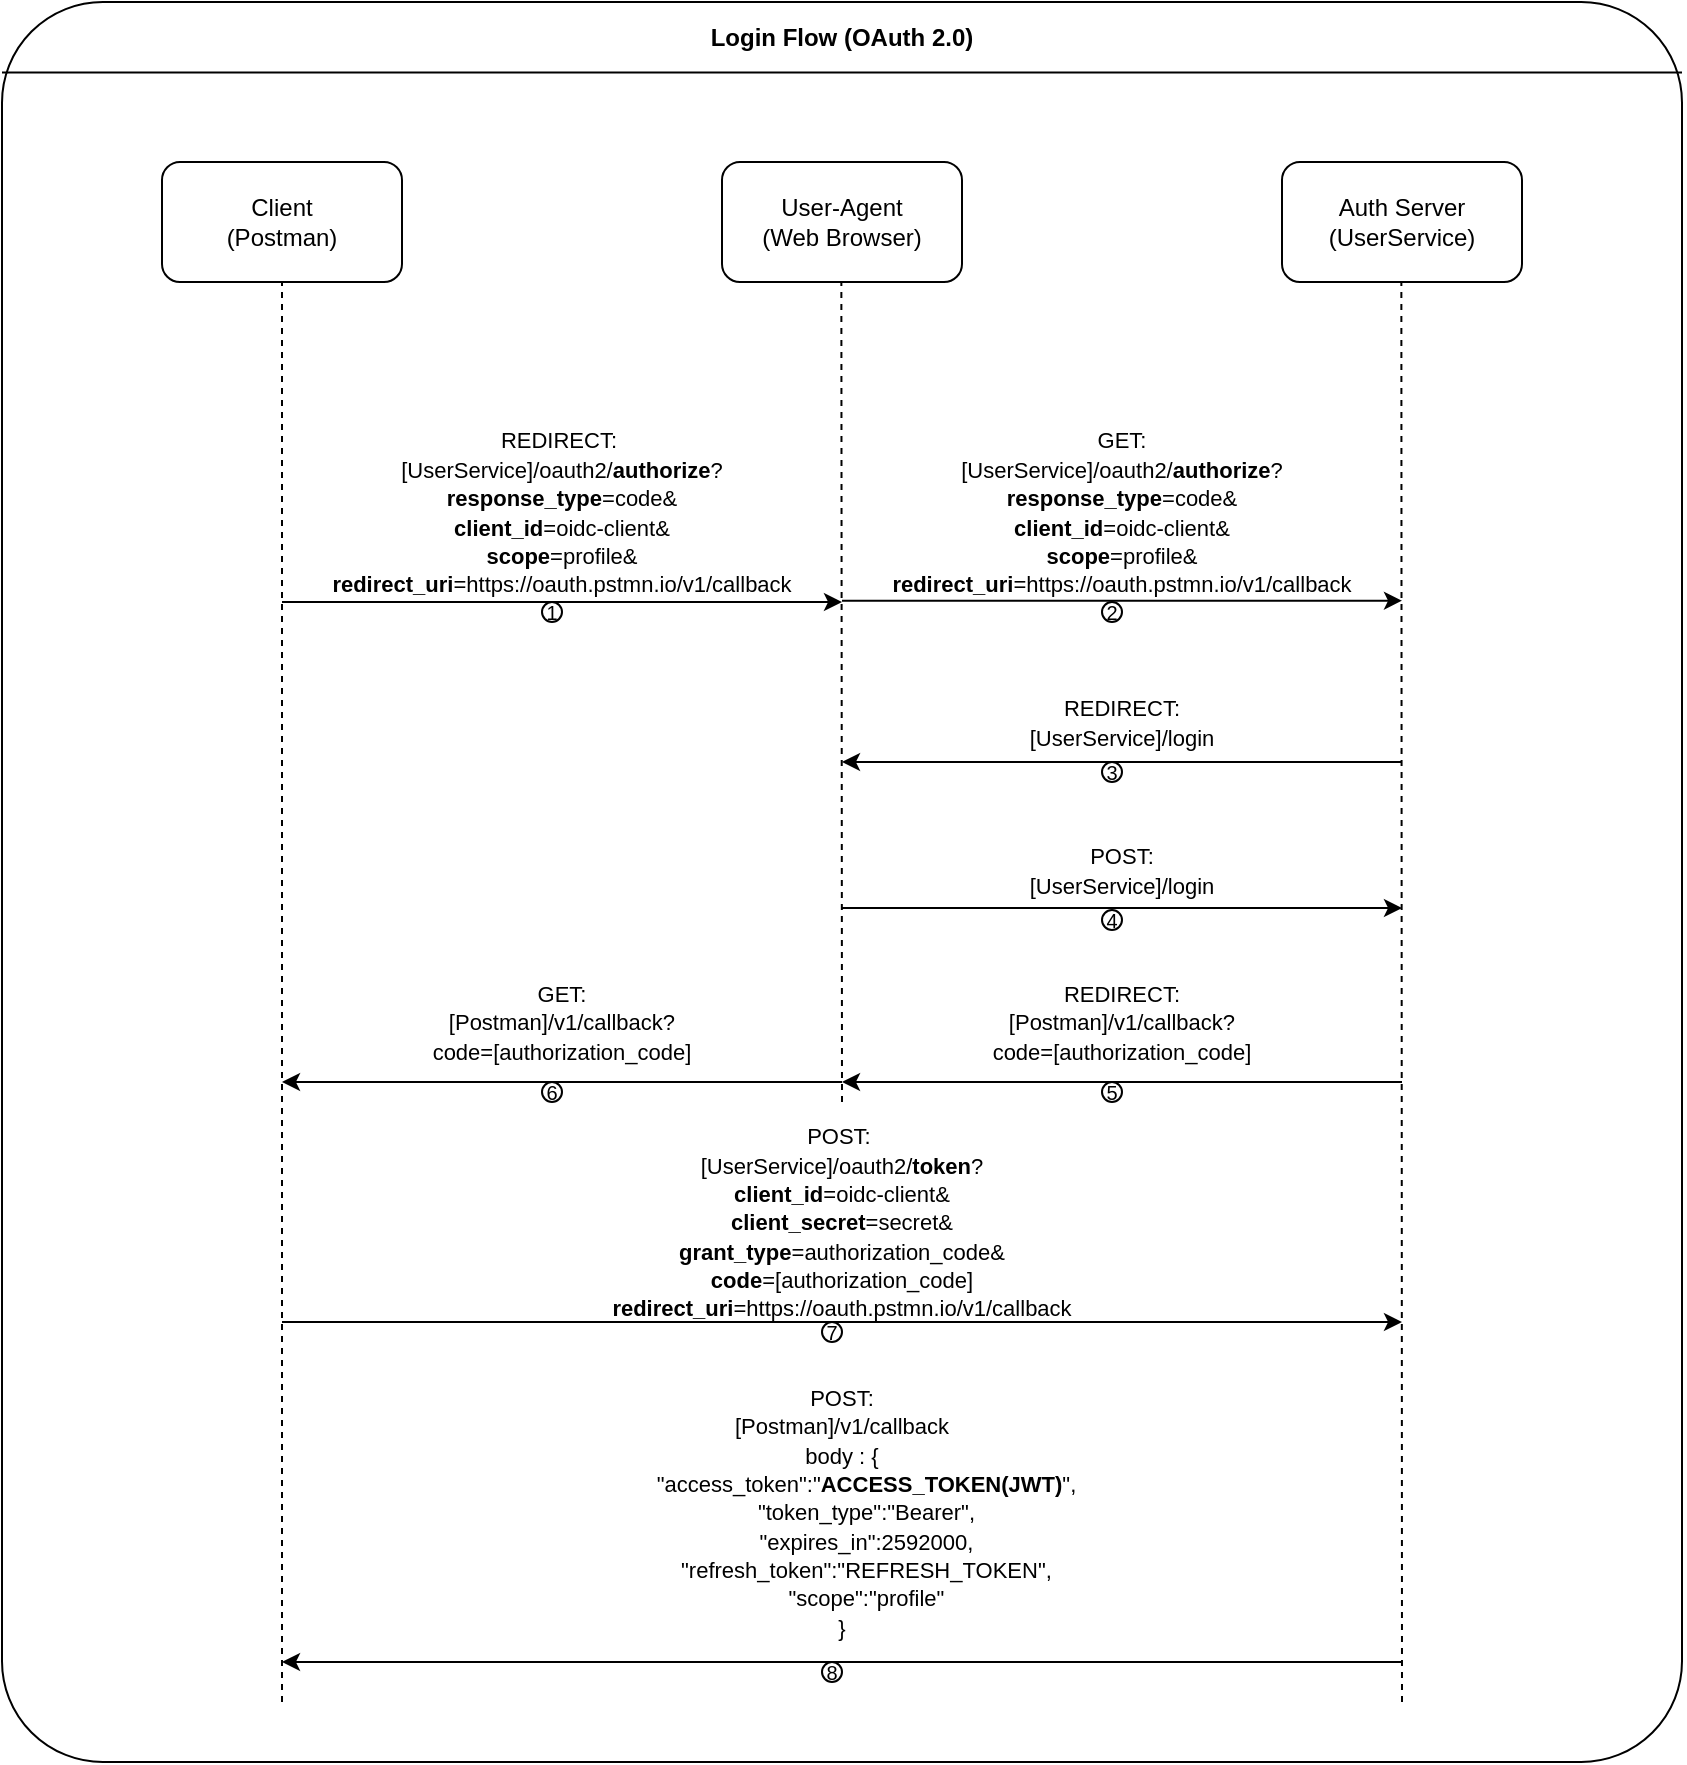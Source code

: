 <mxfile version="26.0.9">
  <diagram name="Page-1" id="ciFCiFIXFx5Jne59-s3u">
    <mxGraphModel dx="1434" dy="907" grid="1" gridSize="10" guides="1" tooltips="1" connect="1" arrows="1" fold="1" page="1" pageScale="1" pageWidth="1169" pageHeight="827" math="0" shadow="0" adaptiveColors="none">
      <root>
        <mxCell id="0" />
        <mxCell id="1" parent="0" />
        <mxCell id="9Z52oMfBLxPKPGCtZk0X-129" value="" style="group;movable=1;resizable=1;rotatable=1;deletable=1;editable=1;locked=0;connectable=1;" parent="1" vertex="1" connectable="0">
          <mxGeometry x="160" y="120" width="840" height="880" as="geometry" />
        </mxCell>
        <mxCell id="9Z52oMfBLxPKPGCtZk0X-92" value="" style="rounded=1;whiteSpace=wrap;html=1;container=0;arcSize=6;" parent="9Z52oMfBLxPKPGCtZk0X-129" vertex="1">
          <mxGeometry width="840.0" height="880" as="geometry" />
        </mxCell>
        <mxCell id="9Z52oMfBLxPKPGCtZk0X-93" value="" style="endArrow=none;html=1;rounded=0;exitX=0;exitY=0.25;exitDx=0;exitDy=0;entryX=1;entryY=0.25;entryDx=0;entryDy=0;" parent="9Z52oMfBLxPKPGCtZk0X-129" edge="1">
          <mxGeometry width="50" height="50" relative="1" as="geometry">
            <mxPoint y="35.203" as="sourcePoint" />
            <mxPoint x="840.0" y="35.203" as="targetPoint" />
          </mxGeometry>
        </mxCell>
        <mxCell id="9Z52oMfBLxPKPGCtZk0X-94" value="&lt;b&gt;&lt;font style=&quot;font-size: 12px;&quot;&gt;Login Flow (OAuth 2.0)&lt;/font&gt;&lt;/b&gt;" style="text;html=1;align=center;verticalAlign=middle;whiteSpace=wrap;rounded=0;fontSize=8;container=0;" parent="9Z52oMfBLxPKPGCtZk0X-129" vertex="1">
          <mxGeometry width="840" height="35.2" as="geometry" />
        </mxCell>
        <mxCell id="9Z52oMfBLxPKPGCtZk0X-1" value="Client&lt;div&gt;(Postman)&lt;/div&gt;" style="rounded=1;whiteSpace=wrap;html=1;" parent="1" vertex="1">
          <mxGeometry x="240" y="200" width="120" height="60" as="geometry" />
        </mxCell>
        <mxCell id="9Z52oMfBLxPKPGCtZk0X-2" value="User-Agent&lt;div&gt;(Web Browser)&lt;/div&gt;" style="rounded=1;whiteSpace=wrap;html=1;" parent="1" vertex="1">
          <mxGeometry x="520" y="200" width="120" height="60" as="geometry" />
        </mxCell>
        <mxCell id="9Z52oMfBLxPKPGCtZk0X-5" value="&lt;span style=&quot;font-size: 11px; text-wrap: nowrap; background-color: rgb(255, 255, 255);&quot;&gt;REDIRECT:&amp;nbsp;&lt;/span&gt;&lt;div&gt;&lt;span style=&quot;font-size: 11px; text-wrap: nowrap; background-color: rgb(255, 255, 255);&quot;&gt;[UserService]/oauth2/&lt;b&gt;authorize&lt;/b&gt;?&lt;/span&gt;&lt;div&gt;&lt;span style=&quot;background-color: transparent; font-size: 11px; text-wrap: nowrap;&quot;&gt;&lt;b&gt;response_type&lt;/b&gt;=code&amp;amp;&lt;/span&gt;&lt;/div&gt;&lt;div&gt;&lt;span style=&quot;font-size: 11px; background-color: transparent; color: light-dark(rgb(0, 0, 0), rgb(255, 255, 255));&quot;&gt;&lt;b&gt;client_id&lt;/b&gt;=oidc-client&amp;amp;&lt;/span&gt;&lt;/div&gt;&lt;div&gt;&lt;span style=&quot;font-size: 11px; background-color: transparent; color: light-dark(rgb(0, 0, 0), rgb(255, 255, 255));&quot;&gt;&lt;b&gt;scope&lt;/b&gt;=profile&amp;amp;&lt;/span&gt;&lt;/div&gt;&lt;div&gt;&lt;span style=&quot;font-size: 11px; background-color: transparent; color: light-dark(rgb(0, 0, 0), rgb(255, 255, 255));&quot;&gt;&lt;b&gt;redirect_uri&lt;/b&gt;=&lt;/span&gt;&lt;span style=&quot;background-color: transparent; font-size: 11px;&quot;&gt;https://oauth.pstmn.io/v1/callback&lt;/span&gt;&lt;/div&gt;&lt;/div&gt;" style="text;html=1;align=center;verticalAlign=middle;whiteSpace=wrap;rounded=0;rotation=0;" parent="1" vertex="1">
          <mxGeometry x="300" y="330" width="280" height="90" as="geometry" />
        </mxCell>
        <mxCell id="9Z52oMfBLxPKPGCtZk0X-8" value="" style="endArrow=none;dashed=1;html=1;rounded=0;entryX=0.5;entryY=1;entryDx=0;entryDy=0;" parent="1" target="9Z52oMfBLxPKPGCtZk0X-1" edge="1">
          <mxGeometry width="50" height="50" relative="1" as="geometry">
            <mxPoint x="300" y="970" as="sourcePoint" />
            <mxPoint x="330" y="350" as="targetPoint" />
          </mxGeometry>
        </mxCell>
        <mxCell id="9Z52oMfBLxPKPGCtZk0X-9" value="" style="endArrow=none;dashed=1;html=1;rounded=0;entryX=0.5;entryY=1;entryDx=0;entryDy=0;" parent="1" edge="1">
          <mxGeometry width="50" height="50" relative="1" as="geometry">
            <mxPoint x="580" y="670" as="sourcePoint" />
            <mxPoint x="579.68" y="260" as="targetPoint" />
          </mxGeometry>
        </mxCell>
        <mxCell id="9Z52oMfBLxPKPGCtZk0X-10" value="" style="endArrow=classic;html=1;rounded=0;" parent="1" edge="1">
          <mxGeometry width="50" height="50" relative="1" as="geometry">
            <mxPoint x="300" y="420" as="sourcePoint" />
            <mxPoint x="580" y="420" as="targetPoint" />
          </mxGeometry>
        </mxCell>
        <mxCell id="9Z52oMfBLxPKPGCtZk0X-11" value="Auth Server&lt;div&gt;(UserService)&lt;/div&gt;" style="rounded=1;whiteSpace=wrap;html=1;" parent="1" vertex="1">
          <mxGeometry x="800" y="200" width="120" height="60" as="geometry" />
        </mxCell>
        <mxCell id="9Z52oMfBLxPKPGCtZk0X-12" value="" style="endArrow=none;dashed=1;html=1;rounded=0;entryX=0.5;entryY=1;entryDx=0;entryDy=0;" parent="1" edge="1">
          <mxGeometry width="50" height="50" relative="1" as="geometry">
            <mxPoint x="860" y="970" as="sourcePoint" />
            <mxPoint x="859.68" y="260" as="targetPoint" />
          </mxGeometry>
        </mxCell>
        <mxCell id="9Z52oMfBLxPKPGCtZk0X-13" value="" style="endArrow=classic;html=1;rounded=0;" parent="1" edge="1">
          <mxGeometry width="50" height="50" relative="1" as="geometry">
            <mxPoint x="580" y="419.35" as="sourcePoint" />
            <mxPoint x="860" y="419.35" as="targetPoint" />
          </mxGeometry>
        </mxCell>
        <mxCell id="9Z52oMfBLxPKPGCtZk0X-14" value="&lt;div&gt;&lt;span style=&quot;font-size: 11px; text-wrap: nowrap; background-color: rgb(255, 255, 255);&quot;&gt;GET:&lt;/span&gt;&lt;/div&gt;&lt;span style=&quot;font-size: 11px; text-wrap: nowrap; background-color: rgb(255, 255, 255);&quot;&gt;[UserService]/oauth2/&lt;b&gt;authorize&lt;/b&gt;?&lt;/span&gt;&lt;div&gt;&lt;span style=&quot;background-color: transparent; font-size: 11px; text-wrap: nowrap;&quot;&gt;&lt;b&gt;response_type&lt;/b&gt;=code&amp;amp;&lt;/span&gt;&lt;/div&gt;&lt;div&gt;&lt;span style=&quot;font-size: 11px; background-color: transparent; color: light-dark(rgb(0, 0, 0), rgb(255, 255, 255));&quot;&gt;&lt;b&gt;client_id&lt;/b&gt;=oidc-client&amp;amp;&lt;/span&gt;&lt;/div&gt;&lt;div&gt;&lt;span style=&quot;font-size: 11px; background-color: transparent; color: light-dark(rgb(0, 0, 0), rgb(255, 255, 255));&quot;&gt;&lt;b&gt;scope&lt;/b&gt;=profile&amp;amp;&lt;/span&gt;&lt;/div&gt;&lt;div&gt;&lt;span style=&quot;font-size: 11px; background-color: transparent; color: light-dark(rgb(0, 0, 0), rgb(255, 255, 255));&quot;&gt;&lt;b&gt;redirect_uri&lt;/b&gt;=&lt;/span&gt;&lt;span style=&quot;background-color: transparent; font-size: 11px;&quot;&gt;https://oauth.pstmn.io/v1/callback&lt;/span&gt;&lt;/div&gt;" style="text;html=1;align=center;verticalAlign=middle;whiteSpace=wrap;rounded=0;rotation=0;" parent="1" vertex="1">
          <mxGeometry x="580" y="330" width="280" height="90" as="geometry" />
        </mxCell>
        <mxCell id="9Z52oMfBLxPKPGCtZk0X-15" value="" style="endArrow=classic;html=1;rounded=0;" parent="1" edge="1">
          <mxGeometry width="50" height="50" relative="1" as="geometry">
            <mxPoint x="860" y="500" as="sourcePoint" />
            <mxPoint x="580" y="500" as="targetPoint" />
          </mxGeometry>
        </mxCell>
        <mxCell id="9Z52oMfBLxPKPGCtZk0X-16" value="&lt;div&gt;&lt;span style=&quot;font-size: 11px; text-wrap: nowrap; background-color: rgb(255, 255, 255);&quot;&gt;REDIRECT:&lt;/span&gt;&lt;/div&gt;&lt;span style=&quot;font-size: 11px; text-wrap: nowrap; background-color: rgb(255, 255, 255);&quot;&gt;[UserService]/login&lt;/span&gt;" style="text;html=1;align=center;verticalAlign=middle;whiteSpace=wrap;rounded=0;rotation=0;" parent="1" vertex="1">
          <mxGeometry x="580" y="460" width="280" height="40" as="geometry" />
        </mxCell>
        <mxCell id="9Z52oMfBLxPKPGCtZk0X-17" value="&lt;div&gt;&lt;span style=&quot;font-size: 11px; text-wrap: nowrap; background-color: rgb(255, 255, 255);&quot;&gt;POST:&lt;/span&gt;&lt;/div&gt;&lt;span style=&quot;font-size: 11px; text-wrap: nowrap; background-color: rgb(255, 255, 255);&quot;&gt;[UserService]/login&lt;/span&gt;" style="text;html=1;align=center;verticalAlign=middle;whiteSpace=wrap;rounded=0;rotation=0;" parent="1" vertex="1">
          <mxGeometry x="580" y="534" width="280" height="40" as="geometry" />
        </mxCell>
        <mxCell id="9Z52oMfBLxPKPGCtZk0X-18" value="" style="endArrow=classic;html=1;rounded=0;" parent="1" edge="1">
          <mxGeometry width="50" height="50" relative="1" as="geometry">
            <mxPoint x="580" y="573" as="sourcePoint" />
            <mxPoint x="860" y="573" as="targetPoint" />
          </mxGeometry>
        </mxCell>
        <mxCell id="9Z52oMfBLxPKPGCtZk0X-20" value="&lt;div&gt;&lt;span style=&quot;font-size: 11px; text-wrap: nowrap; background-color: rgb(255, 255, 255);&quot;&gt;REDIRECT:&lt;/span&gt;&lt;/div&gt;&lt;span style=&quot;font-size: 11px; text-wrap: nowrap; background-color: rgb(255, 255, 255);&quot;&gt;[Postman]/v1/callback?&lt;/span&gt;&lt;div&gt;&lt;span style=&quot;font-size: 11px; text-wrap: nowrap; background-color: rgb(255, 255, 255);&quot;&gt;code=[authorization_code]&lt;/span&gt;&lt;/div&gt;" style="text;html=1;align=center;verticalAlign=middle;whiteSpace=wrap;rounded=0;rotation=0;" parent="1" vertex="1">
          <mxGeometry x="580" y="610" width="280" height="40" as="geometry" />
        </mxCell>
        <mxCell id="9Z52oMfBLxPKPGCtZk0X-22" value="" style="endArrow=classic;html=1;rounded=0;" parent="1" edge="1">
          <mxGeometry width="50" height="50" relative="1" as="geometry">
            <mxPoint x="860" y="660" as="sourcePoint" />
            <mxPoint x="580" y="660" as="targetPoint" />
          </mxGeometry>
        </mxCell>
        <mxCell id="9Z52oMfBLxPKPGCtZk0X-23" value="&lt;div&gt;&lt;span style=&quot;font-size: 11px; text-wrap: nowrap; background-color: rgb(255, 255, 255);&quot;&gt;GET:&lt;/span&gt;&lt;/div&gt;&lt;span style=&quot;font-size: 11px; text-wrap: nowrap; background-color: rgb(255, 255, 255);&quot;&gt;[Postman]/v1/callback?&lt;/span&gt;&lt;div&gt;&lt;span style=&quot;font-size: 11px; text-wrap: nowrap; background-color: rgb(255, 255, 255);&quot;&gt;code=[authorization_code]&lt;/span&gt;&lt;/div&gt;" style="text;html=1;align=center;verticalAlign=middle;whiteSpace=wrap;rounded=0;rotation=0;" parent="1" vertex="1">
          <mxGeometry x="300" y="610" width="280" height="40" as="geometry" />
        </mxCell>
        <mxCell id="9Z52oMfBLxPKPGCtZk0X-24" value="" style="endArrow=classic;html=1;rounded=0;" parent="1" edge="1">
          <mxGeometry width="50" height="50" relative="1" as="geometry">
            <mxPoint x="580" y="660" as="sourcePoint" />
            <mxPoint x="300" y="660" as="targetPoint" />
          </mxGeometry>
        </mxCell>
        <mxCell id="9Z52oMfBLxPKPGCtZk0X-25" value="&lt;span style=&quot;font-size: 11px; text-wrap: nowrap; background-color: rgb(255, 255, 255);&quot;&gt;POST:&amp;nbsp;&lt;/span&gt;&lt;div&gt;&lt;span style=&quot;font-size: 11px; text-wrap: nowrap; background-color: rgb(255, 255, 255);&quot;&gt;[UserService]/oauth2/&lt;b&gt;token&lt;/b&gt;?&lt;/span&gt;&lt;div&gt;&lt;span style=&quot;font-size: 11px; background-color: transparent; color: light-dark(rgb(0, 0, 0), rgb(255, 255, 255));&quot;&gt;&lt;b&gt;client_id&lt;/b&gt;=oidc-client&amp;amp;&lt;/span&gt;&lt;/div&gt;&lt;div&gt;&lt;span style=&quot;font-size: 11px; background-color: transparent; color: light-dark(rgb(0, 0, 0), rgb(255, 255, 255));&quot;&gt;&lt;b&gt;client_secret&lt;/b&gt;=secret&amp;amp;&lt;/span&gt;&lt;/div&gt;&lt;div&gt;&lt;div&gt;&lt;span style=&quot;background-color: transparent; font-size: 11px; text-wrap: nowrap;&quot;&gt;&lt;b&gt;grant_type&lt;/b&gt;=authorization_code&amp;amp;&lt;/span&gt;&lt;/div&gt;&lt;div&gt;&lt;span style=&quot;font-size: 11px; text-wrap: nowrap; background-color: rgb(255, 255, 255);&quot;&gt;&lt;b&gt;code&lt;/b&gt;=[authorization_code]&lt;/span&gt;&lt;/div&gt;&lt;/div&gt;&lt;div&gt;&lt;span style=&quot;font-size: 11px; background-color: transparent; color: light-dark(rgb(0, 0, 0), rgb(255, 255, 255));&quot;&gt;&lt;b&gt;redirect_uri&lt;/b&gt;=&lt;/span&gt;&lt;span style=&quot;background-color: transparent; font-size: 11px;&quot;&gt;https://oauth.pstmn.io/v1/callback&lt;/span&gt;&lt;/div&gt;&lt;/div&gt;" style="text;html=1;align=center;verticalAlign=middle;whiteSpace=wrap;rounded=0;rotation=0;" parent="1" vertex="1">
          <mxGeometry x="440" y="680" width="280" height="100" as="geometry" />
        </mxCell>
        <mxCell id="9Z52oMfBLxPKPGCtZk0X-26" value="" style="endArrow=classic;html=1;rounded=0;" parent="1" edge="1">
          <mxGeometry width="50" height="50" relative="1" as="geometry">
            <mxPoint x="300" y="780" as="sourcePoint" />
            <mxPoint x="860" y="780" as="targetPoint" />
          </mxGeometry>
        </mxCell>
        <mxCell id="9Z52oMfBLxPKPGCtZk0X-27" value="&lt;div&gt;&lt;span style=&quot;font-size: 11px; text-wrap: nowrap; background-color: rgb(255, 255, 255);&quot;&gt;POST:&lt;/span&gt;&lt;/div&gt;&lt;span style=&quot;text-wrap: nowrap; font-size: 11px; background-color: rgb(255, 255, 255);&quot;&gt;[Postman]/v1/callback&lt;br&gt;&lt;/span&gt;&lt;div&gt;&lt;span style=&quot;text-wrap: nowrap; font-size: 11px; background-color: rgb(255, 255, 255);&quot;&gt;body :&amp;nbsp;&lt;/span&gt;&lt;span style=&quot;background-color: transparent; font-size: 11px; text-wrap: nowrap;&quot;&gt;{&lt;/span&gt;&lt;/div&gt;&lt;div&gt;&lt;span style=&quot;font-size: 11px; white-space-collapse: collapse;&quot;&gt;&lt;span style=&quot;white-space:pre&quot;&gt;&#x9;&lt;/span&gt;&quot;access_token&quot;:&quot;&lt;b&gt;ACCESS_TOKEN(JWT)&lt;/b&gt;&quot;,&lt;/span&gt;&lt;/div&gt;&lt;div&gt;&lt;span style=&quot;font-size: 11px; white-space-collapse: collapse;&quot;&gt;&lt;span style=&quot;white-space:pre&quot;&gt;&#x9;&lt;/span&gt;&quot;token_type&quot;:&quot;Bearer&quot;,&lt;/span&gt;&lt;/div&gt;&lt;div&gt;&lt;span style=&quot;font-size: 11px; white-space-collapse: collapse;&quot;&gt;&lt;span style=&quot;white-space:pre&quot;&gt;&#x9;&lt;/span&gt;&quot;expires_in&quot;:2592000,&lt;/span&gt;&lt;/div&gt;&lt;div&gt;&lt;span style=&quot;font-size: 11px; white-space-collapse: collapse;&quot;&gt;&lt;span style=&quot;white-space:pre&quot;&gt;&#x9;&lt;/span&gt;&quot;refresh_token&quot;:&quot;REFRESH_TOKEN&quot;,&lt;/span&gt;&lt;/div&gt;&lt;div&gt;&lt;span style=&quot;font-size: 11px; white-space-collapse: collapse;&quot;&gt;&lt;span style=&quot;white-space:pre&quot;&gt;&#x9;&lt;/span&gt;&quot;scope&quot;:&quot;profile&quot;&lt;/span&gt;&lt;/div&gt;&lt;div&gt;&lt;span style=&quot;font-size: 11px; text-wrap: nowrap;&quot;&gt;}&lt;/span&gt;&lt;/div&gt;" style="text;html=1;align=center;verticalAlign=middle;whiteSpace=wrap;rounded=0;rotation=0;" parent="1" vertex="1">
          <mxGeometry x="440" y="810" width="280" height="130" as="geometry" />
        </mxCell>
        <mxCell id="9Z52oMfBLxPKPGCtZk0X-28" value="" style="endArrow=classic;html=1;rounded=0;" parent="1" edge="1">
          <mxGeometry width="50" height="50" relative="1" as="geometry">
            <mxPoint x="860" y="950" as="sourcePoint" />
            <mxPoint x="300" y="950" as="targetPoint" />
          </mxGeometry>
        </mxCell>
        <mxCell id="9Z52oMfBLxPKPGCtZk0X-35" value="" style="group" parent="1" vertex="1" connectable="0">
          <mxGeometry x="430" y="420" width="10" height="10" as="geometry" />
        </mxCell>
        <mxCell id="9Z52oMfBLxPKPGCtZk0X-31" value="" style="ellipse;whiteSpace=wrap;html=1;aspect=fixed;strokeWidth=1;" parent="9Z52oMfBLxPKPGCtZk0X-35" vertex="1">
          <mxGeometry width="10" height="10" as="geometry" />
        </mxCell>
        <mxCell id="9Z52oMfBLxPKPGCtZk0X-34" value="&lt;font style=&quot;font-size: 10px;&quot;&gt;1&lt;/font&gt;" style="text;html=1;align=center;verticalAlign=middle;whiteSpace=wrap;rounded=0;perimeter=ellipsePerimeter;" parent="9Z52oMfBLxPKPGCtZk0X-35" vertex="1">
          <mxGeometry width="10" height="10" as="geometry" />
        </mxCell>
        <mxCell id="9Z52oMfBLxPKPGCtZk0X-36" value="" style="group" parent="1" vertex="1" connectable="0">
          <mxGeometry x="710" y="420" width="10" height="10" as="geometry" />
        </mxCell>
        <mxCell id="9Z52oMfBLxPKPGCtZk0X-37" value="" style="ellipse;whiteSpace=wrap;html=1;aspect=fixed;strokeWidth=1;" parent="9Z52oMfBLxPKPGCtZk0X-36" vertex="1">
          <mxGeometry width="10" height="10" as="geometry" />
        </mxCell>
        <mxCell id="9Z52oMfBLxPKPGCtZk0X-38" value="&lt;font style=&quot;font-size: 10px;&quot;&gt;2&lt;/font&gt;" style="text;html=1;align=center;verticalAlign=middle;whiteSpace=wrap;rounded=0;perimeter=ellipsePerimeter;" parent="9Z52oMfBLxPKPGCtZk0X-36" vertex="1">
          <mxGeometry width="10" height="10" as="geometry" />
        </mxCell>
        <mxCell id="9Z52oMfBLxPKPGCtZk0X-39" value="" style="group" parent="1" vertex="1" connectable="0">
          <mxGeometry x="710" y="500" width="10" height="10" as="geometry" />
        </mxCell>
        <mxCell id="9Z52oMfBLxPKPGCtZk0X-40" value="" style="ellipse;whiteSpace=wrap;html=1;aspect=fixed;strokeWidth=1;" parent="9Z52oMfBLxPKPGCtZk0X-39" vertex="1">
          <mxGeometry width="10" height="10" as="geometry" />
        </mxCell>
        <mxCell id="9Z52oMfBLxPKPGCtZk0X-41" value="&lt;font style=&quot;font-size: 10px;&quot;&gt;3&lt;/font&gt;" style="text;html=1;align=center;verticalAlign=middle;whiteSpace=wrap;rounded=0;perimeter=ellipsePerimeter;" parent="9Z52oMfBLxPKPGCtZk0X-39" vertex="1">
          <mxGeometry width="10" height="10" as="geometry" />
        </mxCell>
        <mxCell id="9Z52oMfBLxPKPGCtZk0X-42" value="" style="group" parent="1" vertex="1" connectable="0">
          <mxGeometry x="710" y="574" width="10" height="10" as="geometry" />
        </mxCell>
        <mxCell id="9Z52oMfBLxPKPGCtZk0X-43" value="" style="ellipse;whiteSpace=wrap;html=1;aspect=fixed;strokeWidth=1;" parent="9Z52oMfBLxPKPGCtZk0X-42" vertex="1">
          <mxGeometry width="10" height="10" as="geometry" />
        </mxCell>
        <mxCell id="9Z52oMfBLxPKPGCtZk0X-44" value="&lt;font style=&quot;font-size: 10px;&quot;&gt;4&lt;/font&gt;" style="text;html=1;align=center;verticalAlign=middle;whiteSpace=wrap;rounded=0;perimeter=ellipsePerimeter;" parent="9Z52oMfBLxPKPGCtZk0X-42" vertex="1">
          <mxGeometry width="10" height="10" as="geometry" />
        </mxCell>
        <mxCell id="9Z52oMfBLxPKPGCtZk0X-45" value="" style="group" parent="1" vertex="1" connectable="0">
          <mxGeometry x="710" y="660" width="10" height="10" as="geometry" />
        </mxCell>
        <mxCell id="9Z52oMfBLxPKPGCtZk0X-46" value="" style="ellipse;whiteSpace=wrap;html=1;aspect=fixed;strokeWidth=1;" parent="9Z52oMfBLxPKPGCtZk0X-45" vertex="1">
          <mxGeometry width="10" height="10" as="geometry" />
        </mxCell>
        <mxCell id="9Z52oMfBLxPKPGCtZk0X-47" value="&lt;font style=&quot;font-size: 10px;&quot;&gt;5&lt;/font&gt;" style="text;html=1;align=center;verticalAlign=middle;whiteSpace=wrap;rounded=0;perimeter=ellipsePerimeter;" parent="9Z52oMfBLxPKPGCtZk0X-45" vertex="1">
          <mxGeometry width="10" height="10" as="geometry" />
        </mxCell>
        <mxCell id="9Z52oMfBLxPKPGCtZk0X-48" value="" style="group" parent="1" vertex="1" connectable="0">
          <mxGeometry x="430" y="660" width="10" height="10" as="geometry" />
        </mxCell>
        <mxCell id="9Z52oMfBLxPKPGCtZk0X-49" value="" style="ellipse;whiteSpace=wrap;html=1;aspect=fixed;strokeWidth=1;" parent="9Z52oMfBLxPKPGCtZk0X-48" vertex="1">
          <mxGeometry width="10" height="10" as="geometry" />
        </mxCell>
        <mxCell id="9Z52oMfBLxPKPGCtZk0X-50" value="&lt;font style=&quot;font-size: 10px;&quot;&gt;6&lt;/font&gt;" style="text;html=1;align=center;verticalAlign=middle;whiteSpace=wrap;rounded=0;perimeter=ellipsePerimeter;" parent="9Z52oMfBLxPKPGCtZk0X-48" vertex="1">
          <mxGeometry width="10" height="10" as="geometry" />
        </mxCell>
        <mxCell id="9Z52oMfBLxPKPGCtZk0X-51" value="" style="group" parent="1" vertex="1" connectable="0">
          <mxGeometry x="570" y="780" width="10" height="10" as="geometry" />
        </mxCell>
        <mxCell id="9Z52oMfBLxPKPGCtZk0X-52" value="" style="ellipse;whiteSpace=wrap;html=1;aspect=fixed;strokeWidth=1;" parent="9Z52oMfBLxPKPGCtZk0X-51" vertex="1">
          <mxGeometry width="10" height="10" as="geometry" />
        </mxCell>
        <mxCell id="9Z52oMfBLxPKPGCtZk0X-53" value="&lt;font style=&quot;font-size: 10px;&quot;&gt;7&lt;/font&gt;" style="text;html=1;align=center;verticalAlign=middle;whiteSpace=wrap;rounded=0;perimeter=ellipsePerimeter;" parent="9Z52oMfBLxPKPGCtZk0X-51" vertex="1">
          <mxGeometry width="10" height="10" as="geometry" />
        </mxCell>
        <mxCell id="9Z52oMfBLxPKPGCtZk0X-54" value="" style="group" parent="1" vertex="1" connectable="0">
          <mxGeometry x="570" y="950" width="10" height="10" as="geometry" />
        </mxCell>
        <mxCell id="9Z52oMfBLxPKPGCtZk0X-55" value="" style="ellipse;whiteSpace=wrap;html=1;aspect=fixed;strokeWidth=1;" parent="9Z52oMfBLxPKPGCtZk0X-54" vertex="1">
          <mxGeometry width="10" height="10" as="geometry" />
        </mxCell>
        <mxCell id="9Z52oMfBLxPKPGCtZk0X-56" value="&lt;font style=&quot;font-size: 10px;&quot;&gt;8&lt;/font&gt;" style="text;html=1;align=center;verticalAlign=middle;whiteSpace=wrap;rounded=0;perimeter=ellipsePerimeter;" parent="9Z52oMfBLxPKPGCtZk0X-54" vertex="1">
          <mxGeometry width="10" height="10" as="geometry" />
        </mxCell>
      </root>
    </mxGraphModel>
  </diagram>
</mxfile>
